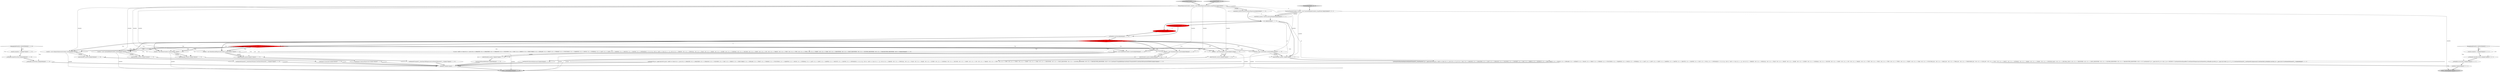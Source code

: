 digraph {
38 [style = filled, label = "setState(591)@@@7@@@['0', '1', '0']", fillcolor = red, shape = ellipse image = "AAA1AAABBB2BBB"];
35 [style = filled, label = "getInterpreter().adaptivePredict(_input,77,_ctx)@@@9@@@['1', '0', '0']", fillcolor = red, shape = diamond image = "AAA1AAABBB1BBB"];
21 [style = filled, label = "_localctx = new FunctionContext(_localctx)@@@48@@@['1', '1', '0']", fillcolor = white, shape = ellipse image = "AAA0AAABBB1BBB"];
6 [style = filled, label = "enterOuterAlt(_localctx,7)@@@67@@@['1', '1', '0']", fillcolor = white, shape = ellipse image = "AAA0AAABBB1BBB"];
16 [style = filled, label = "{setState(634)functionName()setState(635)match(T__0)setState(647)_la = _input.LA(1)if ((((_la) & ~0x3f) == 0 && ((1L << _la) & ((1L << T__0) | (1L << ALL) | (1L << ANALYZE) | (1L << ANALYZED) | (1L << CAST) | (1L << CATALOGS) | (1L << COLUMNS) | (1L << CONVERT) | (1L << DAY) | (1L << DEBUG) | (1L << DISTINCT) | (1L << EXECUTABLE) | (1L << EXISTS) | (1L << EXPLAIN) | (1L << EXTRACT) | (1L << FALSE) | (1L << FIRST) | (1L << FORMAT) | (1L << FUNCTIONS) | (1L << GRAPHVIZ) | (1L << HOUR) | (1L << INTERVAL) | (1L << LAST) | (1L << LEFT) | (1L << LIMIT) | (1L << MAPPED) | (1L << MATCH) | (1L << MINUTE) | (1L << MONTH) | (1L << NOT) | (1L << NULL) | (1L << OPTIMIZED))) != 0) || ((((_la - 65)) & ~0x3f) == 0 && ((1L << (_la - 65)) & ((1L << (PARSED - 65)) | (1L << (PHYSICAL - 65)) | (1L << (PLAN - 65)) | (1L << (RIGHT - 65)) | (1L << (RLIKE - 65)) | (1L << (QUERY - 65)) | (1L << (SCHEMAS - 65)) | (1L << (SECOND - 65)) | (1L << (SHOW - 65)) | (1L << (SYS - 65)) | (1L << (TABLES - 65)) | (1L << (TEXT - 65)) | (1L << (TRUE - 65)) | (1L << (TYPE - 65)) | (1L << (TYPES - 65)) | (1L << (VERIFY - 65)) | (1L << (YEAR - 65)) | (1L << (FUNCTION_ESC - 65)) | (1L << (DATE_ESC - 65)) | (1L << (TIME_ESC - 65)) | (1L << (TIMESTAMP_ESC - 65)) | (1L << (GUID_ESC - 65)) | (1L << (PLUS - 65)) | (1L << (MINUS - 65)) | (1L << (ASTERISK - 65)) | (1L << (PARAM - 65)) | (1L << (STRING - 65)) | (1L << (INTEGER_VALUE - 65)) | (1L << (DECIMAL_VALUE - 65)) | (1L << (IDENTIFIER - 65)) | (1L << (DIGIT_IDENTIFIER - 65)) | (1L << (QUOTED_IDENTIFIER - 65)) | (1L << (BACKQUOTED_IDENTIFIER - 65)))) != 0)) {{setState(637)_la = _input.LA(1)if (_la == ALL || _la == DISTINCT) {{setState(636)setQuantifier()}}setState(639)expression()setState(644)_errHandler.sync(this)_la = _input.LA(1)while (_la == T__2) {{{setState(640)match(T__2)setState(641)expression()}}setState(646)_errHandler.sync(this)_la = _input.LA(1)}}}setState(649)match(T__1)}@@@8@@@['1', '1', '1']", fillcolor = white, shape = ellipse image = "AAA0AAABBB1BBB"];
9 [style = filled, label = "int _la@@@5@@@['1', '1', '1']", fillcolor = white, shape = ellipse image = "AAA0AAABBB1BBB"];
26 [style = filled, label = "{setState(581)functionExpression()}@@@50@@@['1', '1', '0']", fillcolor = white, shape = ellipse image = "AAA0AAABBB1BBB"];
12 [style = filled, label = "_errHandler.recover(this,re)@@@89@@@['1', '1', '0']", fillcolor = white, shape = ellipse image = "AAA0AAABBB1BBB"];
28 [style = filled, label = "{setState(573)extractExpression()}@@@19@@@['1', '1', '0']", fillcolor = white, shape = ellipse image = "AAA0AAABBB1BBB"];
23 [style = filled, label = "_localctx = new CastContext(_localctx)@@@10@@@['1', '1', '0']", fillcolor = white, shape = ellipse image = "AAA0AAABBB1BBB"];
48 [style = filled, label = "_localctx.exception = re@@@50@@@['0', '0', '1']", fillcolor = white, shape = ellipse image = "AAA0AAABBB3BBB"];
44 [style = filled, label = "functionTemplate['0', '0', '1']", fillcolor = lightgray, shape = diamond image = "AAA0AAABBB3BBB"];
1 [style = filled, label = "setState(585)@@@7@@@['1', '0', '0']", fillcolor = red, shape = ellipse image = "AAA1AAABBB1BBB"];
25 [style = filled, label = "enterOuterAlt(_localctx,8)@@@74@@@['1', '1', '0']", fillcolor = white, shape = ellipse image = "AAA0AAABBB1BBB"];
0 [style = filled, label = "_localctx = new ExtractContext(_localctx)@@@17@@@['1', '1', '0']", fillcolor = white, shape = ellipse image = "AAA0AAABBB1BBB"];
42 [style = filled, label = "_errHandler.reportError(this,re)@@@51@@@['0', '0', '1']", fillcolor = white, shape = ellipse image = "AAA0AAABBB3BBB"];
22 [style = filled, label = "enterOuterAlt(_localctx,6)@@@56@@@['1', '1', '0']", fillcolor = white, shape = ellipse image = "AAA0AAABBB1BBB"];
15 [style = filled, label = "enterOuterAlt(_localctx,4)@@@32@@@['1', '1', '0']", fillcolor = white, shape = ellipse image = "AAA0AAABBB1BBB"];
2 [style = filled, label = "_errHandler.sync(this)@@@8@@@['1', '1', '0']", fillcolor = white, shape = ellipse image = "AAA0AAABBB1BBB"];
36 [style = filled, label = "enterOuterAlt(_localctx,1)@@@7@@@['1', '1', '1']", fillcolor = white, shape = ellipse image = "AAA0AAABBB1BBB"];
7 [style = filled, label = "{setState(578)_la = _input.LA(1)if ((((_la) & ~0x3f) == 0 && ((1L << _la) & ((1L << ANALYZE) | (1L << ANALYZED) | (1L << CATALOGS) | (1L << COLUMNS) | (1L << DAY) | (1L << DEBUG) | (1L << EXECUTABLE) | (1L << EXPLAIN) | (1L << FIRST) | (1L << FORMAT) | (1L << FUNCTIONS) | (1L << GRAPHVIZ) | (1L << HOUR) | (1L << INTERVAL) | (1L << LAST) | (1L << LIMIT) | (1L << MAPPED) | (1L << MINUTE) | (1L << MONTH) | (1L << OPTIMIZED))) != 0) || ((((_la - 65)) & ~0x3f) == 0 && ((1L << (_la - 65)) & ((1L << (PARSED - 65)) | (1L << (PHYSICAL - 65)) | (1L << (PLAN - 65)) | (1L << (RLIKE - 65)) | (1L << (QUERY - 65)) | (1L << (SCHEMAS - 65)) | (1L << (SECOND - 65)) | (1L << (SHOW - 65)) | (1L << (SYS - 65)) | (1L << (TABLES - 65)) | (1L << (TEXT - 65)) | (1L << (TYPE - 65)) | (1L << (TYPES - 65)) | (1L << (VERIFY - 65)) | (1L << (YEAR - 65)) | (1L << (IDENTIFIER - 65)) | (1L << (DIGIT_IDENTIFIER - 65)) | (1L << (QUOTED_IDENTIFIER - 65)) | (1L << (BACKQUOTED_IDENTIFIER - 65)))) != 0)) {{setState(575)qualifiedName()setState(576)match(DOT)}}setState(580)match(ASTERISK)}@@@33@@@['1', '1', '0']", fillcolor = white, shape = ellipse image = "AAA0AAABBB1BBB"];
13 [style = filled, label = "_localctx = new ConstantDefaultContext(_localctx)@@@24@@@['1', '1', '0']", fillcolor = white, shape = ellipse image = "AAA0AAABBB1BBB"];
14 [style = filled, label = "{setState(586)qualifiedName()}@@@68@@@['1', '1', '0']", fillcolor = white, shape = ellipse image = "AAA0AAABBB1BBB"];
10 [style = filled, label = "PrimaryExpressionContext _localctx = new PrimaryExpressionContext(_ctx,getState())@@@3@@@['1', '1', '0']", fillcolor = white, shape = ellipse image = "AAA0AAABBB1BBB"];
47 [style = filled, label = "{exitRule()}@@@54@@@['0', '0', '1']", fillcolor = white, shape = ellipse image = "AAA0AAABBB3BBB"];
19 [style = filled, label = "enterOuterAlt(_localctx,3)@@@25@@@['1', '1', '0']", fillcolor = white, shape = ellipse image = "AAA0AAABBB1BBB"];
31 [style = filled, label = "enterOuterAlt(_localctx,5)@@@49@@@['1', '1', '0']", fillcolor = white, shape = ellipse image = "AAA0AAABBB1BBB"];
4 [style = filled, label = "_localctx = new DereferenceContext(_localctx)@@@66@@@['1', '1', '0']", fillcolor = white, shape = ellipse image = "AAA0AAABBB1BBB"];
5 [style = filled, label = "{setState(587)match(T__0)setState(588)expression()setState(589)match(T__1)}@@@75@@@['1', '1', '0']", fillcolor = white, shape = ellipse image = "AAA0AAABBB1BBB"];
33 [style = filled, label = "enterOuterAlt(_localctx,2)@@@18@@@['1', '1', '0']", fillcolor = white, shape = ellipse image = "AAA0AAABBB1BBB"];
43 [style = filled, label = "return _localctx@@@57@@@['0', '0', '1']", fillcolor = lightgray, shape = ellipse image = "AAA0AAABBB3BBB"];
32 [style = filled, label = "_localctx = new StarContext(_localctx)@@@31@@@['1', '1', '0']", fillcolor = white, shape = ellipse image = "AAA0AAABBB1BBB"];
17 [style = filled, label = "_localctx = new SubqueryExpressionContext(_localctx)@@@55@@@['1', '1', '0']", fillcolor = white, shape = ellipse image = "AAA0AAABBB1BBB"];
34 [style = filled, label = "(((_la) & ~0x3f) == 0 && ((1L << _la) & ((1L << ANALYZE) | (1L << ANALYZED) | (1L << CATALOGS) | (1L << COLUMNS) | (1L << DAY) | (1L << DEBUG) | (1L << EXECUTABLE) | (1L << EXPLAIN) | (1L << FIRST) | (1L << FORMAT) | (1L << FUNCTIONS) | (1L << GRAPHVIZ) | (1L << HOUR) | (1L << INTERVAL) | (1L << LAST) | (1L << LIMIT) | (1L << MAPPED) | (1L << MINUTE) | (1L << MONTH) | (1L << OPTIMIZED))) != 0) || ((((_la - 65)) & ~0x3f) == 0 && ((1L << (_la - 65)) & ((1L << (PARSED - 65)) | (1L << (PHYSICAL - 65)) | (1L << (PLAN - 65)) | (1L << (RLIKE - 65)) | (1L << (QUERY - 65)) | (1L << (SCHEMAS - 65)) | (1L << (SECOND - 65)) | (1L << (SHOW - 65)) | (1L << (SYS - 65)) | (1L << (TABLES - 65)) | (1L << (TEXT - 65)) | (1L << (TYPE - 65)) | (1L << (TYPES - 65)) | (1L << (VERIFY - 65)) | (1L << (YEAR - 65)) | (1L << (IDENTIFIER - 65)) | (1L << (DIGIT_IDENTIFIER - 65)) | (1L << (QUOTED_IDENTIFIER - 65)) | (1L << (BACKQUOTED_IDENTIFIER - 65)))) != 0)@@@36@@@['1', '1', '0']", fillcolor = white, shape = diamond image = "AAA0AAABBB1BBB"];
49 [style = filled, label = "_errHandler.recover(this,re)@@@52@@@['0', '0', '1']", fillcolor = white, shape = ellipse image = "AAA0AAABBB3BBB"];
29 [style = filled, label = "RecognitionException re@@@86@@@['1', '1', '0']", fillcolor = white, shape = diamond image = "AAA0AAABBB1BBB"];
39 [style = filled, label = "primaryExpression['0', '1', '0']", fillcolor = lightgray, shape = diamond image = "AAA0AAABBB2BBB"];
24 [style = filled, label = "{setState(574)constant()}@@@26@@@['1', '1', '0']", fillcolor = white, shape = ellipse image = "AAA0AAABBB1BBB"];
30 [style = filled, label = "_errHandler.reportError(this,re)@@@88@@@['1', '1', '0']", fillcolor = white, shape = ellipse image = "AAA0AAABBB1BBB"];
20 [style = filled, label = "_localctx = new ParenthesizedExpressionContext(_localctx)@@@73@@@['1', '1', '0']", fillcolor = white, shape = ellipse image = "AAA0AAABBB1BBB"];
46 [style = filled, label = "FunctionTemplateContext _localctx = new FunctionTemplateContext(_ctx,getState())@@@3@@@['0', '0', '1']", fillcolor = white, shape = ellipse image = "AAA0AAABBB3BBB"];
8 [style = filled, label = "{setState(582)match(T__0)setState(583)query()setState(584)match(T__1)}@@@57@@@['1', '1', '0']", fillcolor = white, shape = ellipse image = "AAA0AAABBB1BBB"];
27 [style = filled, label = "enterRule(_localctx,60,RULE_primaryExpression)@@@4@@@['1', '1', '0']", fillcolor = white, shape = ellipse image = "AAA0AAABBB1BBB"];
37 [style = filled, label = "primaryExpression['1', '0', '0']", fillcolor = lightgray, shape = diamond image = "AAA0AAABBB1BBB"];
18 [style = filled, label = "{exitRule()}@@@91@@@['1', '1', '0']", fillcolor = white, shape = ellipse image = "AAA0AAABBB1BBB"];
45 [style = filled, label = "enterRule(_localctx,74,RULE_functionTemplate)@@@4@@@['0', '0', '1']", fillcolor = white, shape = ellipse image = "AAA0AAABBB3BBB"];
41 [style = filled, label = "RecognitionException re@@@49@@@['0', '0', '1']", fillcolor = white, shape = diamond image = "AAA0AAABBB3BBB"];
11 [style = filled, label = "return _localctx@@@94@@@['1', '1', '0']", fillcolor = lightgray, shape = ellipse image = "AAA0AAABBB1BBB"];
40 [style = filled, label = "getInterpreter().adaptivePredict(_input,79,_ctx)@@@9@@@['0', '1', '0']", fillcolor = red, shape = diamond image = "AAA1AAABBB2BBB"];
3 [style = filled, label = "_localctx.exception = re@@@87@@@['1', '1', '0']", fillcolor = white, shape = ellipse image = "AAA0AAABBB1BBB"];
40->4 [style = bold, label=""];
2->35 [style = bold, label=""];
35->20 [style = dotted, label="true"];
27->9 [style = bold, label=""];
40->13 [style = dotted, label="true"];
35->40 [style = dashed, label="0"];
23->11 [style = solid, label="_localctx"];
40->31 [style = dotted, label="true"];
10->27 [style = solid, label="_localctx"];
40->32 [style = dotted, label="true"];
35->19 [style = dotted, label="true"];
40->20 [style = bold, label=""];
40->23 [style = dotted, label="true"];
40->36 [style = dotted, label="true"];
40->13 [style = bold, label=""];
46->45 [style = solid, label="_localctx"];
40->23 [style = bold, label=""];
10->32 [style = solid, label="_localctx"];
19->24 [style = bold, label=""];
22->8 [style = bold, label=""];
44->46 [style = bold, label=""];
41->48 [style = bold, label=""];
35->23 [style = bold, label=""];
21->31 [style = bold, label=""];
35->15 [style = dotted, label="true"];
12->18 [style = bold, label=""];
1->38 [style = dashed, label="0"];
23->36 [style = bold, label=""];
41->42 [style = dotted, label="true"];
41->49 [style = dotted, label="true"];
35->22 [style = dotted, label="true"];
9->38 [style = bold, label=""];
27->45 [style = dashed, label="0"];
3->30 [style = bold, label=""];
21->31 [style = solid, label="_localctx"];
20->25 [style = solid, label="_localctx"];
28->18 [style = bold, label=""];
35->20 [style = bold, label=""];
35->6 [style = dotted, label="true"];
8->18 [style = bold, label=""];
33->28 [style = bold, label=""];
4->11 [style = solid, label="_localctx"];
18->11 [style = bold, label=""];
40->0 [style = bold, label=""];
32->15 [style = solid, label="_localctx"];
40->6 [style = dotted, label="true"];
35->21 [style = dotted, label="true"];
47->43 [style = bold, label=""];
10->23 [style = solid, label="_localctx"];
35->33 [style = dotted, label="true"];
40->20 [style = dotted, label="true"];
24->18 [style = bold, label=""];
20->25 [style = bold, label=""];
35->21 [style = bold, label=""];
38->2 [style = bold, label=""];
40->22 [style = dotted, label="true"];
41->48 [style = dotted, label="true"];
35->0 [style = bold, label=""];
21->11 [style = solid, label="_localctx"];
40->17 [style = bold, label=""];
35->17 [style = bold, label=""];
36->16 [style = bold, label=""];
14->18 [style = bold, label=""];
9->1 [style = bold, label=""];
40->15 [style = dotted, label="true"];
40->21 [style = bold, label=""];
35->25 [style = dotted, label="true"];
40->17 [style = dotted, label="true"];
23->36 [style = solid, label="_localctx"];
40->34 [style = dotted, label="true"];
16->18 [style = bold, label=""];
10->17 [style = solid, label="_localctx"];
37->10 [style = bold, label=""];
40->4 [style = dotted, label="true"];
35->32 [style = bold, label=""];
10->21 [style = solid, label="_localctx"];
5->18 [style = bold, label=""];
35->31 [style = dotted, label="true"];
10->20 [style = solid, label="_localctx"];
10->4 [style = solid, label="_localctx"];
10->46 [style = dashed, label="0"];
31->26 [style = bold, label=""];
13->19 [style = bold, label=""];
30->12 [style = bold, label=""];
35->13 [style = dotted, label="true"];
17->22 [style = solid, label="_localctx"];
17->11 [style = solid, label="_localctx"];
46->43 [style = solid, label="_localctx"];
40->32 [style = bold, label=""];
7->18 [style = bold, label=""];
25->5 [style = bold, label=""];
1->2 [style = bold, label=""];
35->0 [style = dotted, label="true"];
40->25 [style = dotted, label="true"];
35->23 [style = dotted, label="true"];
29->3 [style = dotted, label="true"];
45->9 [style = bold, label=""];
40->19 [style = dotted, label="true"];
35->4 [style = dotted, label="true"];
9->16 [style = solid, label="_la"];
9->36 [style = bold, label=""];
15->7 [style = bold, label=""];
40->33 [style = dotted, label="true"];
4->6 [style = bold, label=""];
16->47 [style = bold, label=""];
10->27 [style = bold, label=""];
35->36 [style = dotted, label="true"];
29->3 [style = bold, label=""];
40->21 [style = dotted, label="true"];
32->11 [style = solid, label="_localctx"];
2->40 [style = bold, label=""];
29->12 [style = dotted, label="true"];
13->19 [style = solid, label="_localctx"];
17->22 [style = bold, label=""];
48->42 [style = bold, label=""];
40->0 [style = dotted, label="true"];
35->4 [style = bold, label=""];
20->11 [style = solid, label="_localctx"];
0->11 [style = solid, label="_localctx"];
49->47 [style = bold, label=""];
9->7 [style = solid, label="_la"];
6->14 [style = bold, label=""];
10->13 [style = solid, label="_localctx"];
10->0 [style = solid, label="_localctx"];
0->33 [style = bold, label=""];
0->33 [style = solid, label="_localctx"];
39->10 [style = bold, label=""];
32->15 [style = bold, label=""];
29->30 [style = dotted, label="true"];
13->11 [style = solid, label="_localctx"];
46->45 [style = bold, label=""];
35->34 [style = dotted, label="true"];
46->36 [style = solid, label="_localctx"];
42->49 [style = bold, label=""];
35->17 [style = dotted, label="true"];
4->6 [style = solid, label="_localctx"];
35->13 [style = bold, label=""];
26->18 [style = bold, label=""];
35->32 [style = dotted, label="true"];
}

